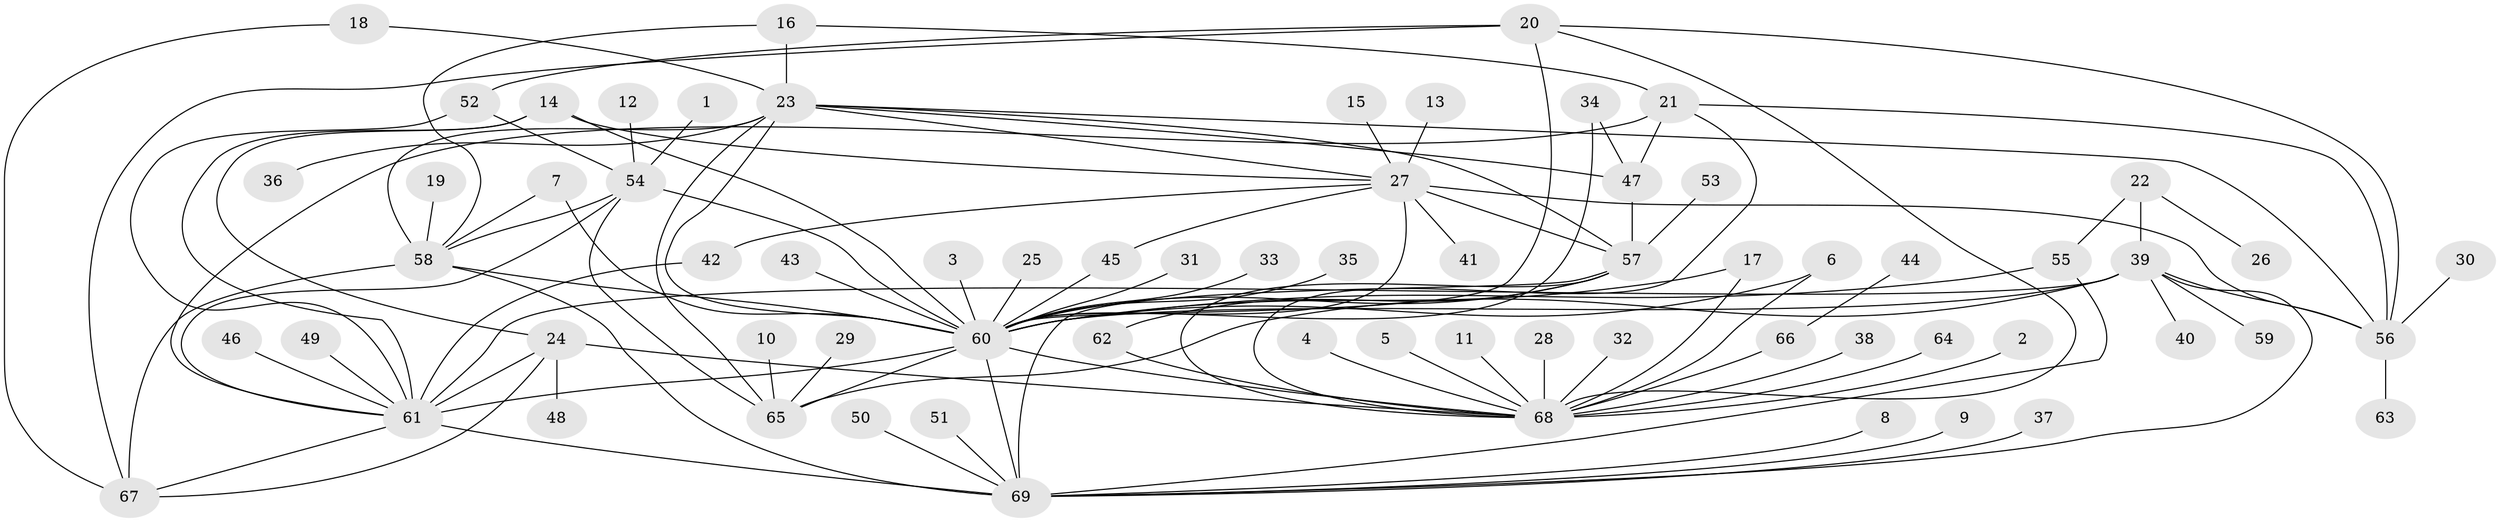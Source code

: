 // original degree distribution, {8: 0.029197080291970802, 26: 0.0072992700729927005, 19: 0.0072992700729927005, 9: 0.0072992700729927005, 4: 0.0364963503649635, 6: 0.021897810218978103, 7: 0.014598540145985401, 5: 0.08029197080291971, 2: 0.24817518248175183, 1: 0.4306569343065693, 3: 0.0948905109489051, 10: 0.014598540145985401, 11: 0.0072992700729927005}
// Generated by graph-tools (version 1.1) at 2025/49/03/09/25 03:49:52]
// undirected, 69 vertices, 112 edges
graph export_dot {
graph [start="1"]
  node [color=gray90,style=filled];
  1;
  2;
  3;
  4;
  5;
  6;
  7;
  8;
  9;
  10;
  11;
  12;
  13;
  14;
  15;
  16;
  17;
  18;
  19;
  20;
  21;
  22;
  23;
  24;
  25;
  26;
  27;
  28;
  29;
  30;
  31;
  32;
  33;
  34;
  35;
  36;
  37;
  38;
  39;
  40;
  41;
  42;
  43;
  44;
  45;
  46;
  47;
  48;
  49;
  50;
  51;
  52;
  53;
  54;
  55;
  56;
  57;
  58;
  59;
  60;
  61;
  62;
  63;
  64;
  65;
  66;
  67;
  68;
  69;
  1 -- 54 [weight=1.0];
  2 -- 68 [weight=1.0];
  3 -- 60 [weight=1.0];
  4 -- 68 [weight=1.0];
  5 -- 68 [weight=1.0];
  6 -- 60 [weight=1.0];
  6 -- 68 [weight=1.0];
  7 -- 58 [weight=1.0];
  7 -- 60 [weight=1.0];
  8 -- 69 [weight=1.0];
  9 -- 69 [weight=1.0];
  10 -- 65 [weight=1.0];
  11 -- 68 [weight=1.0];
  12 -- 54 [weight=1.0];
  13 -- 27 [weight=1.0];
  14 -- 24 [weight=1.0];
  14 -- 27 [weight=1.0];
  14 -- 60 [weight=1.0];
  14 -- 61 [weight=2.0];
  15 -- 27 [weight=1.0];
  16 -- 21 [weight=1.0];
  16 -- 23 [weight=2.0];
  16 -- 58 [weight=1.0];
  17 -- 60 [weight=1.0];
  17 -- 68 [weight=1.0];
  18 -- 23 [weight=1.0];
  18 -- 67 [weight=1.0];
  19 -- 58 [weight=1.0];
  20 -- 52 [weight=1.0];
  20 -- 56 [weight=1.0];
  20 -- 60 [weight=1.0];
  20 -- 67 [weight=1.0];
  20 -- 68 [weight=1.0];
  21 -- 47 [weight=1.0];
  21 -- 56 [weight=1.0];
  21 -- 61 [weight=1.0];
  21 -- 68 [weight=1.0];
  22 -- 26 [weight=1.0];
  22 -- 39 [weight=1.0];
  22 -- 55 [weight=1.0];
  23 -- 27 [weight=2.0];
  23 -- 36 [weight=1.0];
  23 -- 47 [weight=1.0];
  23 -- 56 [weight=1.0];
  23 -- 57 [weight=1.0];
  23 -- 58 [weight=1.0];
  23 -- 60 [weight=3.0];
  23 -- 65 [weight=1.0];
  24 -- 48 [weight=1.0];
  24 -- 61 [weight=1.0];
  24 -- 67 [weight=1.0];
  24 -- 68 [weight=1.0];
  25 -- 60 [weight=1.0];
  27 -- 41 [weight=1.0];
  27 -- 42 [weight=1.0];
  27 -- 45 [weight=1.0];
  27 -- 56 [weight=1.0];
  27 -- 57 [weight=1.0];
  27 -- 60 [weight=2.0];
  28 -- 68 [weight=1.0];
  29 -- 65 [weight=1.0];
  30 -- 56 [weight=1.0];
  31 -- 60 [weight=1.0];
  32 -- 68 [weight=1.0];
  33 -- 60 [weight=1.0];
  34 -- 47 [weight=1.0];
  34 -- 60 [weight=1.0];
  35 -- 60 [weight=1.0];
  37 -- 69 [weight=1.0];
  38 -- 68 [weight=1.0];
  39 -- 40 [weight=1.0];
  39 -- 56 [weight=1.0];
  39 -- 59 [weight=1.0];
  39 -- 60 [weight=2.0];
  39 -- 61 [weight=1.0];
  39 -- 65 [weight=1.0];
  39 -- 69 [weight=1.0];
  42 -- 61 [weight=1.0];
  43 -- 60 [weight=1.0];
  44 -- 66 [weight=1.0];
  45 -- 60 [weight=1.0];
  46 -- 61 [weight=1.0];
  47 -- 57 [weight=1.0];
  49 -- 61 [weight=1.0];
  50 -- 69 [weight=1.0];
  51 -- 69 [weight=1.0];
  52 -- 54 [weight=1.0];
  52 -- 61 [weight=1.0];
  53 -- 57 [weight=1.0];
  54 -- 58 [weight=1.0];
  54 -- 60 [weight=1.0];
  54 -- 61 [weight=1.0];
  54 -- 65 [weight=1.0];
  55 -- 60 [weight=1.0];
  55 -- 69 [weight=1.0];
  56 -- 63 [weight=1.0];
  57 -- 60 [weight=1.0];
  57 -- 62 [weight=1.0];
  57 -- 68 [weight=1.0];
  57 -- 69 [weight=1.0];
  58 -- 60 [weight=1.0];
  58 -- 67 [weight=1.0];
  58 -- 69 [weight=1.0];
  60 -- 61 [weight=2.0];
  60 -- 65 [weight=1.0];
  60 -- 68 [weight=1.0];
  60 -- 69 [weight=2.0];
  61 -- 67 [weight=1.0];
  61 -- 69 [weight=1.0];
  62 -- 68 [weight=1.0];
  64 -- 68 [weight=1.0];
  66 -- 68 [weight=1.0];
}
